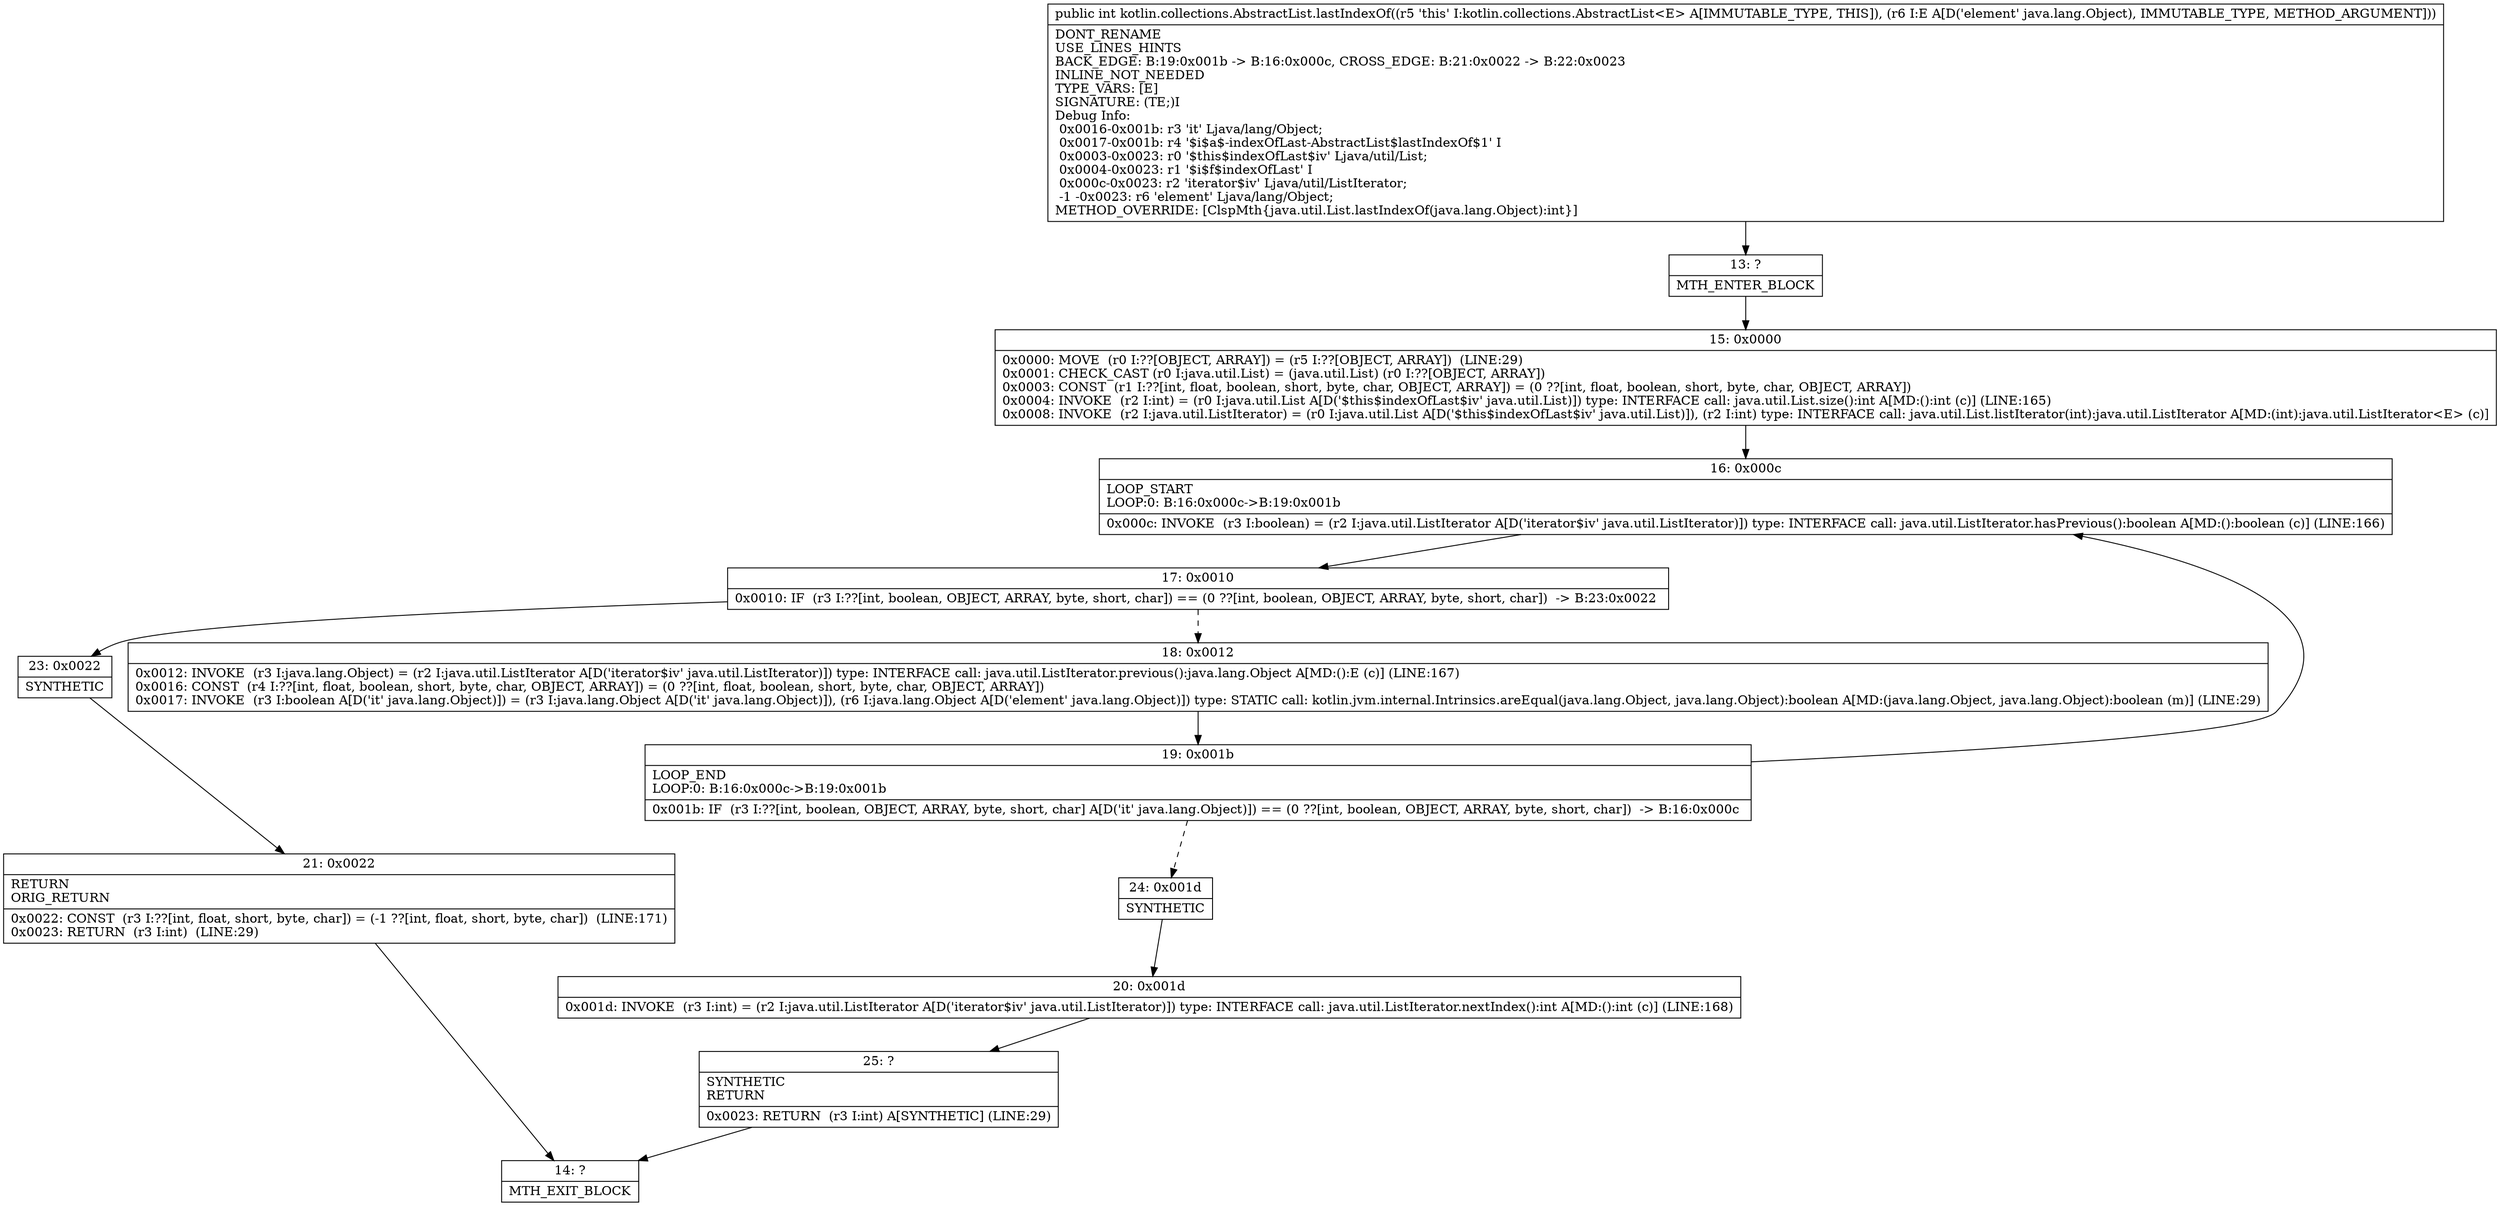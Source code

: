 digraph "CFG forkotlin.collections.AbstractList.lastIndexOf(Ljava\/lang\/Object;)I" {
Node_13 [shape=record,label="{13\:\ ?|MTH_ENTER_BLOCK\l}"];
Node_15 [shape=record,label="{15\:\ 0x0000|0x0000: MOVE  (r0 I:??[OBJECT, ARRAY]) = (r5 I:??[OBJECT, ARRAY])  (LINE:29)\l0x0001: CHECK_CAST (r0 I:java.util.List) = (java.util.List) (r0 I:??[OBJECT, ARRAY]) \l0x0003: CONST  (r1 I:??[int, float, boolean, short, byte, char, OBJECT, ARRAY]) = (0 ??[int, float, boolean, short, byte, char, OBJECT, ARRAY]) \l0x0004: INVOKE  (r2 I:int) = (r0 I:java.util.List A[D('$this$indexOfLast$iv' java.util.List)]) type: INTERFACE call: java.util.List.size():int A[MD:():int (c)] (LINE:165)\l0x0008: INVOKE  (r2 I:java.util.ListIterator) = (r0 I:java.util.List A[D('$this$indexOfLast$iv' java.util.List)]), (r2 I:int) type: INTERFACE call: java.util.List.listIterator(int):java.util.ListIterator A[MD:(int):java.util.ListIterator\<E\> (c)]\l}"];
Node_16 [shape=record,label="{16\:\ 0x000c|LOOP_START\lLOOP:0: B:16:0x000c\-\>B:19:0x001b\l|0x000c: INVOKE  (r3 I:boolean) = (r2 I:java.util.ListIterator A[D('iterator$iv' java.util.ListIterator)]) type: INTERFACE call: java.util.ListIterator.hasPrevious():boolean A[MD:():boolean (c)] (LINE:166)\l}"];
Node_17 [shape=record,label="{17\:\ 0x0010|0x0010: IF  (r3 I:??[int, boolean, OBJECT, ARRAY, byte, short, char]) == (0 ??[int, boolean, OBJECT, ARRAY, byte, short, char])  \-\> B:23:0x0022 \l}"];
Node_18 [shape=record,label="{18\:\ 0x0012|0x0012: INVOKE  (r3 I:java.lang.Object) = (r2 I:java.util.ListIterator A[D('iterator$iv' java.util.ListIterator)]) type: INTERFACE call: java.util.ListIterator.previous():java.lang.Object A[MD:():E (c)] (LINE:167)\l0x0016: CONST  (r4 I:??[int, float, boolean, short, byte, char, OBJECT, ARRAY]) = (0 ??[int, float, boolean, short, byte, char, OBJECT, ARRAY]) \l0x0017: INVOKE  (r3 I:boolean A[D('it' java.lang.Object)]) = (r3 I:java.lang.Object A[D('it' java.lang.Object)]), (r6 I:java.lang.Object A[D('element' java.lang.Object)]) type: STATIC call: kotlin.jvm.internal.Intrinsics.areEqual(java.lang.Object, java.lang.Object):boolean A[MD:(java.lang.Object, java.lang.Object):boolean (m)] (LINE:29)\l}"];
Node_19 [shape=record,label="{19\:\ 0x001b|LOOP_END\lLOOP:0: B:16:0x000c\-\>B:19:0x001b\l|0x001b: IF  (r3 I:??[int, boolean, OBJECT, ARRAY, byte, short, char] A[D('it' java.lang.Object)]) == (0 ??[int, boolean, OBJECT, ARRAY, byte, short, char])  \-\> B:16:0x000c \l}"];
Node_24 [shape=record,label="{24\:\ 0x001d|SYNTHETIC\l}"];
Node_20 [shape=record,label="{20\:\ 0x001d|0x001d: INVOKE  (r3 I:int) = (r2 I:java.util.ListIterator A[D('iterator$iv' java.util.ListIterator)]) type: INTERFACE call: java.util.ListIterator.nextIndex():int A[MD:():int (c)] (LINE:168)\l}"];
Node_25 [shape=record,label="{25\:\ ?|SYNTHETIC\lRETURN\l|0x0023: RETURN  (r3 I:int) A[SYNTHETIC] (LINE:29)\l}"];
Node_14 [shape=record,label="{14\:\ ?|MTH_EXIT_BLOCK\l}"];
Node_23 [shape=record,label="{23\:\ 0x0022|SYNTHETIC\l}"];
Node_21 [shape=record,label="{21\:\ 0x0022|RETURN\lORIG_RETURN\l|0x0022: CONST  (r3 I:??[int, float, short, byte, char]) = (\-1 ??[int, float, short, byte, char])  (LINE:171)\l0x0023: RETURN  (r3 I:int)  (LINE:29)\l}"];
MethodNode[shape=record,label="{public int kotlin.collections.AbstractList.lastIndexOf((r5 'this' I:kotlin.collections.AbstractList\<E\> A[IMMUTABLE_TYPE, THIS]), (r6 I:E A[D('element' java.lang.Object), IMMUTABLE_TYPE, METHOD_ARGUMENT]))  | DONT_RENAME\lUSE_LINES_HINTS\lBACK_EDGE: B:19:0x001b \-\> B:16:0x000c, CROSS_EDGE: B:21:0x0022 \-\> B:22:0x0023\lINLINE_NOT_NEEDED\lTYPE_VARS: [E]\lSIGNATURE: (TE;)I\lDebug Info:\l  0x0016\-0x001b: r3 'it' Ljava\/lang\/Object;\l  0x0017\-0x001b: r4 '$i$a$\-indexOfLast\-AbstractList$lastIndexOf$1' I\l  0x0003\-0x0023: r0 '$this$indexOfLast$iv' Ljava\/util\/List;\l  0x0004\-0x0023: r1 '$i$f$indexOfLast' I\l  0x000c\-0x0023: r2 'iterator$iv' Ljava\/util\/ListIterator;\l  \-1 \-0x0023: r6 'element' Ljava\/lang\/Object;\lMETHOD_OVERRIDE: [ClspMth\{java.util.List.lastIndexOf(java.lang.Object):int\}]\l}"];
MethodNode -> Node_13;Node_13 -> Node_15;
Node_15 -> Node_16;
Node_16 -> Node_17;
Node_17 -> Node_18[style=dashed];
Node_17 -> Node_23;
Node_18 -> Node_19;
Node_19 -> Node_16;
Node_19 -> Node_24[style=dashed];
Node_24 -> Node_20;
Node_20 -> Node_25;
Node_25 -> Node_14;
Node_23 -> Node_21;
Node_21 -> Node_14;
}

